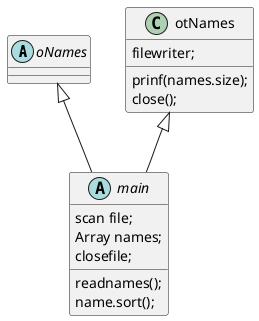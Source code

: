 @startuml
'https://plantuml.com/class-diagram

abstract class oNames

oNames <|-- main
otNames <|-- main

class otNames {
filewriter;
prinf(names.size);
close();
}

abstract class main{
scan file;
Array names;
readnames();
name.sort();
closefile;
}
@enduml